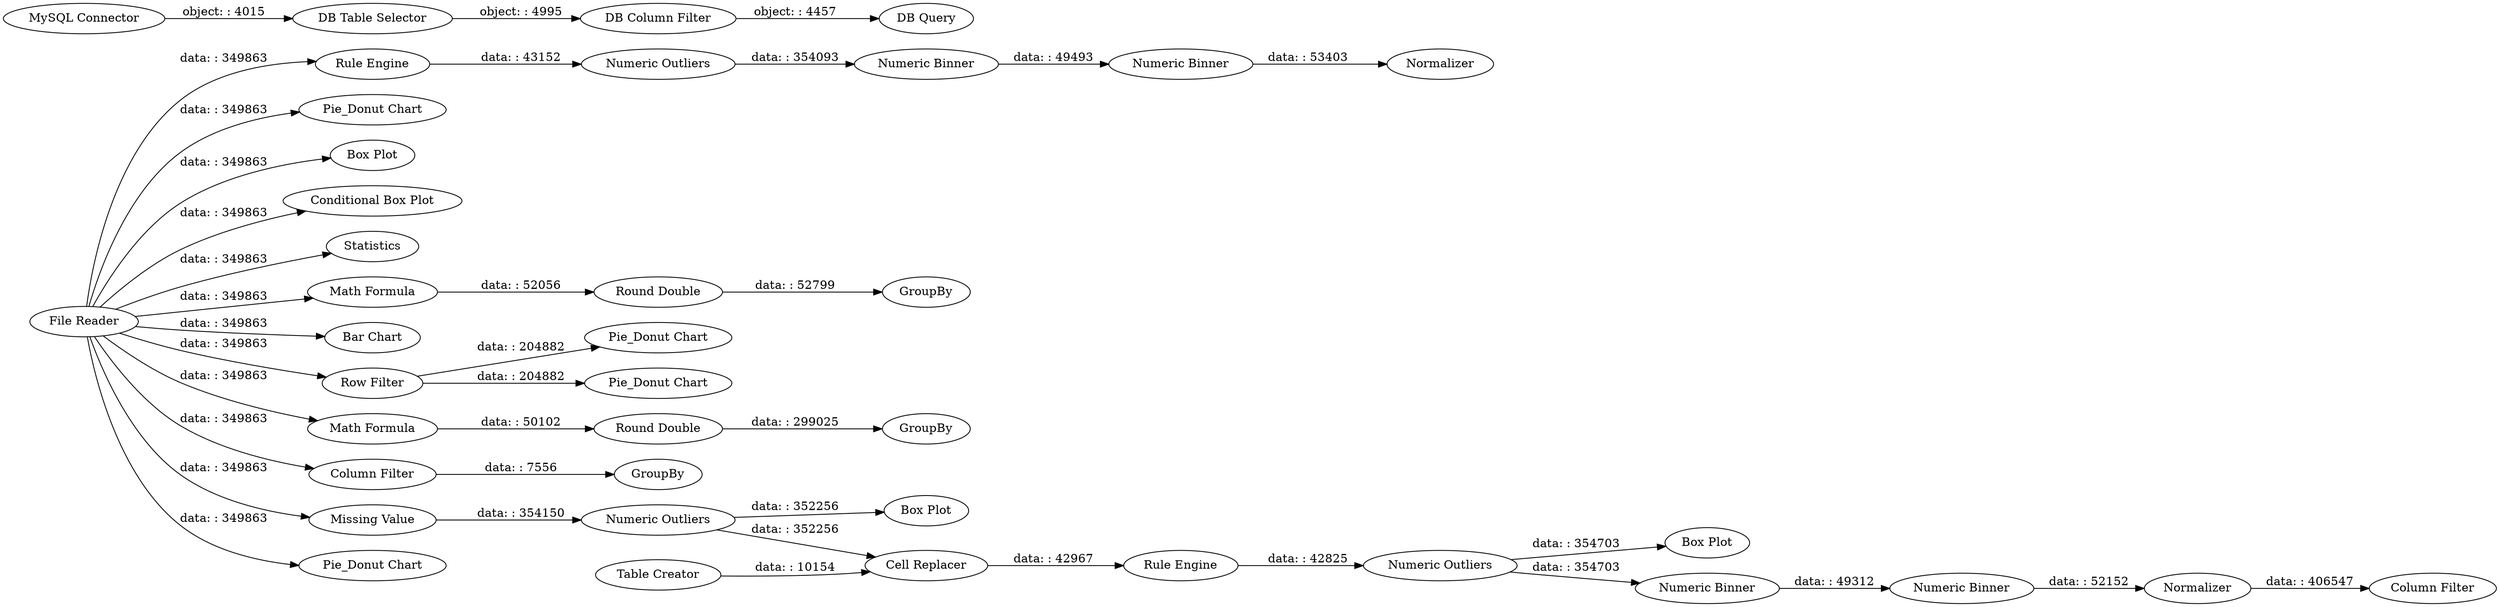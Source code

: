 digraph {
	"2025756436646206351_50" [label="Rule Engine"]
	"2025756436646206351_33" [label="DB Table Selector"]
	"2025756436646206351_22" [label=GroupBy]
	"2025756436646206351_2" [label="Pie_Donut Chart"]
	"2025756436646206351_52" [label="Rule Engine"]
	"2025756436646206351_46" [label="Numeric Binner"]
	"2025756436646206351_53" [label="Numeric Binner"]
	"2025756436646206351_59" [label="Box Plot"]
	"2025756436646206351_31" [label="MySQL Connector"]
	"2025756436646206351_41" [label="Box Plot"]
	"2025756436646206351_63" [label="Conditional Box Plot"]
	"2025756436646206351_45" [label="Cell Replacer"]
	"2025756436646206351_35" [label="DB Column Filter"]
	"2025756436646206351_39" [label=Statistics]
	"2025756436646206351_43" [label=GroupBy]
	"2025756436646206351_5" [label="Math Formula"]
	"2025756436646206351_21" [label=GroupBy]
	"2025756436646206351_60" [label="Box Plot"]
	"2025756436646206351_25" [label="Pie_Donut Chart"]
	"2025756436646206351_62" [label="Bar Chart"]
	"2025756436646206351_29" [label="Pie_Donut Chart"]
	"2025756436646206351_58" [label="Numeric Outliers"]
	"2025756436646206351_27" [label="Row Filter"]
	"2025756436646206351_40" [label="Missing Value"]
	"2025756436646206351_42" [label="Column Filter"]
	"2025756436646206351_36" [label="DB Query"]
	"2025756436646206351_55" [label="Numeric Binner"]
	"2025756436646206351_54" [label=Normalizer]
	"2025756436646206351_47" [label="Numeric Binner"]
	"2025756436646206351_44" [label="Numeric Outliers"]
	"2025756436646206351_56" [label="Table Creator"]
	"2025756436646206351_49" [label=Normalizer]
	"2025756436646206351_1" [label="File Reader"]
	"2025756436646206351_10" [label="Math Formula"]
	"2025756436646206351_28" [label="Pie_Donut Chart"]
	"2025756436646206351_23" [label="Round Double"]
	"2025756436646206351_18" [label="Round Double"]
	"2025756436646206351_61" [label="Column Filter"]
	"2025756436646206351_51" [label="Numeric Outliers"]
	"2025756436646206351_18" -> "2025756436646206351_21" [label="data: : 52799"]
	"2025756436646206351_1" -> "2025756436646206351_5" [label="data: : 349863"]
	"2025756436646206351_55" -> "2025756436646206351_53" [label="data: : 49312"]
	"2025756436646206351_33" -> "2025756436646206351_35" [label="object: : 4995"]
	"2025756436646206351_1" -> "2025756436646206351_28" [label="data: : 349863"]
	"2025756436646206351_27" -> "2025756436646206351_29" [label="data: : 204882"]
	"2025756436646206351_1" -> "2025756436646206351_27" [label="data: : 349863"]
	"2025756436646206351_52" -> "2025756436646206351_51" [label="data: : 42825"]
	"2025756436646206351_1" -> "2025756436646206351_41" [label="data: : 349863"]
	"2025756436646206351_46" -> "2025756436646206351_47" [label="data: : 49493"]
	"2025756436646206351_1" -> "2025756436646206351_50" [label="data: : 349863"]
	"2025756436646206351_58" -> "2025756436646206351_45" [label="data: : 352256"]
	"2025756436646206351_10" -> "2025756436646206351_23" [label="data: : 50102"]
	"2025756436646206351_56" -> "2025756436646206351_45" [label="data: : 10154"]
	"2025756436646206351_35" -> "2025756436646206351_36" [label="object: : 4457"]
	"2025756436646206351_1" -> "2025756436646206351_62" [label="data: : 349863"]
	"2025756436646206351_1" -> "2025756436646206351_10" [label="data: : 349863"]
	"2025756436646206351_54" -> "2025756436646206351_61" [label="data: : 406547"]
	"2025756436646206351_51" -> "2025756436646206351_55" [label="data: : 354703"]
	"2025756436646206351_1" -> "2025756436646206351_39" [label="data: : 349863"]
	"2025756436646206351_53" -> "2025756436646206351_54" [label="data: : 52152"]
	"2025756436646206351_23" -> "2025756436646206351_22" [label="data: : 299025"]
	"2025756436646206351_31" -> "2025756436646206351_33" [label="object: : 4015"]
	"2025756436646206351_1" -> "2025756436646206351_63" [label="data: : 349863"]
	"2025756436646206351_5" -> "2025756436646206351_18" [label="data: : 52056"]
	"2025756436646206351_47" -> "2025756436646206351_49" [label="data: : 53403"]
	"2025756436646206351_1" -> "2025756436646206351_40" [label="data: : 349863"]
	"2025756436646206351_40" -> "2025756436646206351_58" [label="data: : 354150"]
	"2025756436646206351_1" -> "2025756436646206351_2" [label="data: : 349863"]
	"2025756436646206351_27" -> "2025756436646206351_25" [label="data: : 204882"]
	"2025756436646206351_1" -> "2025756436646206351_42" [label="data: : 349863"]
	"2025756436646206351_45" -> "2025756436646206351_52" [label="data: : 42967"]
	"2025756436646206351_50" -> "2025756436646206351_44" [label="data: : 43152"]
	"2025756436646206351_51" -> "2025756436646206351_60" [label="data: : 354703"]
	"2025756436646206351_42" -> "2025756436646206351_43" [label="data: : 7556"]
	"2025756436646206351_58" -> "2025756436646206351_59" [label="data: : 352256"]
	"2025756436646206351_44" -> "2025756436646206351_46" [label="data: : 354093"]
	rankdir=LR
}

